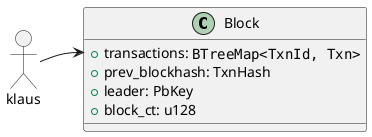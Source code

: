 @startuml
allowmixing

' `-`: private, `#`: protected, `~`: package private, `+`: public
class "Block" as bl {
  +transactions: ""BTreeMap<TxnId, Txn>""
  +prev_blockhash: TxnHash
  +leader: PbKey
  +block_ct: u128
}

actor klaus

klaus -> bl::transactions

@enduml